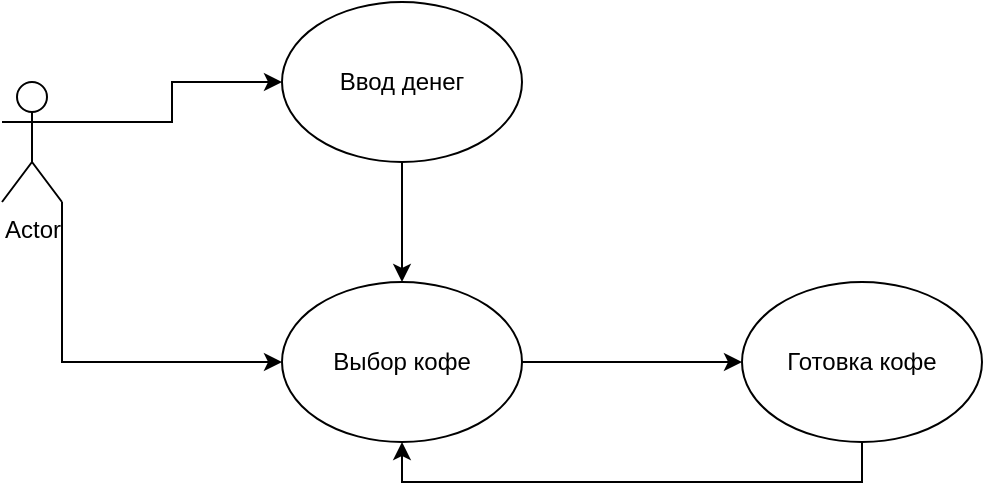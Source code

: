 <mxfile version="14.0.5" type="github">
  <diagram id="pdguJLIA3mUSvuKfgM-j" name="Page-1">
    <mxGraphModel dx="1061" dy="615" grid="1" gridSize="10" guides="1" tooltips="1" connect="1" arrows="1" fold="1" page="1" pageScale="1" pageWidth="827" pageHeight="1169" math="0" shadow="0">
      <root>
        <mxCell id="0" />
        <mxCell id="1" parent="0" />
        <mxCell id="PXGVnG9pf4Wbyl8ogmTq-5" style="edgeStyle=orthogonalEdgeStyle;rounded=0;orthogonalLoop=1;jettySize=auto;html=1;exitX=1;exitY=0.333;exitDx=0;exitDy=0;exitPerimeter=0;entryX=0;entryY=0.5;entryDx=0;entryDy=0;" edge="1" parent="1" source="PXGVnG9pf4Wbyl8ogmTq-1" target="PXGVnG9pf4Wbyl8ogmTq-2">
          <mxGeometry relative="1" as="geometry" />
        </mxCell>
        <mxCell id="PXGVnG9pf4Wbyl8ogmTq-6" style="edgeStyle=orthogonalEdgeStyle;rounded=0;orthogonalLoop=1;jettySize=auto;html=1;exitX=1;exitY=1;exitDx=0;exitDy=0;exitPerimeter=0;entryX=0;entryY=0.5;entryDx=0;entryDy=0;" edge="1" parent="1" source="PXGVnG9pf4Wbyl8ogmTq-1" target="PXGVnG9pf4Wbyl8ogmTq-3">
          <mxGeometry relative="1" as="geometry" />
        </mxCell>
        <mxCell id="PXGVnG9pf4Wbyl8ogmTq-1" value="Actor" style="shape=umlActor;verticalLabelPosition=bottom;verticalAlign=top;html=1;outlineConnect=0;" vertex="1" parent="1">
          <mxGeometry x="120" y="320" width="30" height="60" as="geometry" />
        </mxCell>
        <mxCell id="PXGVnG9pf4Wbyl8ogmTq-9" style="edgeStyle=orthogonalEdgeStyle;rounded=0;orthogonalLoop=1;jettySize=auto;html=1;exitX=1;exitY=0.5;exitDx=0;exitDy=0;" edge="1" parent="1" source="PXGVnG9pf4Wbyl8ogmTq-3">
          <mxGeometry relative="1" as="geometry">
            <mxPoint x="490" y="460" as="targetPoint" />
            <Array as="points">
              <mxPoint x="490" y="460" />
            </Array>
          </mxGeometry>
        </mxCell>
        <mxCell id="PXGVnG9pf4Wbyl8ogmTq-2" value="Ввод денег" style="ellipse;whiteSpace=wrap;html=1;" vertex="1" parent="1">
          <mxGeometry x="260" y="280" width="120" height="80" as="geometry" />
        </mxCell>
        <mxCell id="PXGVnG9pf4Wbyl8ogmTq-7" style="edgeStyle=orthogonalEdgeStyle;rounded=0;orthogonalLoop=1;jettySize=auto;html=1;exitX=0.5;exitY=1;exitDx=0;exitDy=0;entryX=0.5;entryY=0;entryDx=0;entryDy=0;" edge="1" parent="1" source="PXGVnG9pf4Wbyl8ogmTq-2" target="PXGVnG9pf4Wbyl8ogmTq-3">
          <mxGeometry relative="1" as="geometry" />
        </mxCell>
        <mxCell id="PXGVnG9pf4Wbyl8ogmTq-3" value="Выбор кофе" style="ellipse;whiteSpace=wrap;html=1;" vertex="1" parent="1">
          <mxGeometry x="260" y="420" width="120" height="80" as="geometry" />
        </mxCell>
        <mxCell id="PXGVnG9pf4Wbyl8ogmTq-10" style="edgeStyle=orthogonalEdgeStyle;rounded=0;orthogonalLoop=1;jettySize=auto;html=1;exitX=0.5;exitY=1;exitDx=0;exitDy=0;entryX=0.5;entryY=1;entryDx=0;entryDy=0;" edge="1" parent="1" source="PXGVnG9pf4Wbyl8ogmTq-8" target="PXGVnG9pf4Wbyl8ogmTq-3">
          <mxGeometry relative="1" as="geometry" />
        </mxCell>
        <mxCell id="PXGVnG9pf4Wbyl8ogmTq-8" value="Готовка кофе" style="ellipse;whiteSpace=wrap;html=1;" vertex="1" parent="1">
          <mxGeometry x="490" y="420" width="120" height="80" as="geometry" />
        </mxCell>
      </root>
    </mxGraphModel>
  </diagram>
</mxfile>
